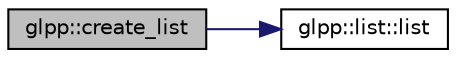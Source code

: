 digraph "glpp::create_list"
{
  edge [fontname="Helvetica",fontsize="10",labelfontname="Helvetica",labelfontsize="10"];
  node [fontname="Helvetica",fontsize="10",shape=record];
  rankdir="LR";
  Node1 [label="glpp::create_list",height=0.2,width=0.4,color="black", fillcolor="grey75", style="filled", fontcolor="black"];
  Node1 -> Node2 [color="midnightblue",fontsize="10",style="solid",fontname="Helvetica"];
  Node2 [label="glpp::list::list",height=0.2,width=0.4,color="black", fillcolor="white", style="filled",URL="$classglpp_1_1list.html#adf35376b2885cf8a455cf0611b6a6df2",tooltip="Create a list which contains no list. "];
}
